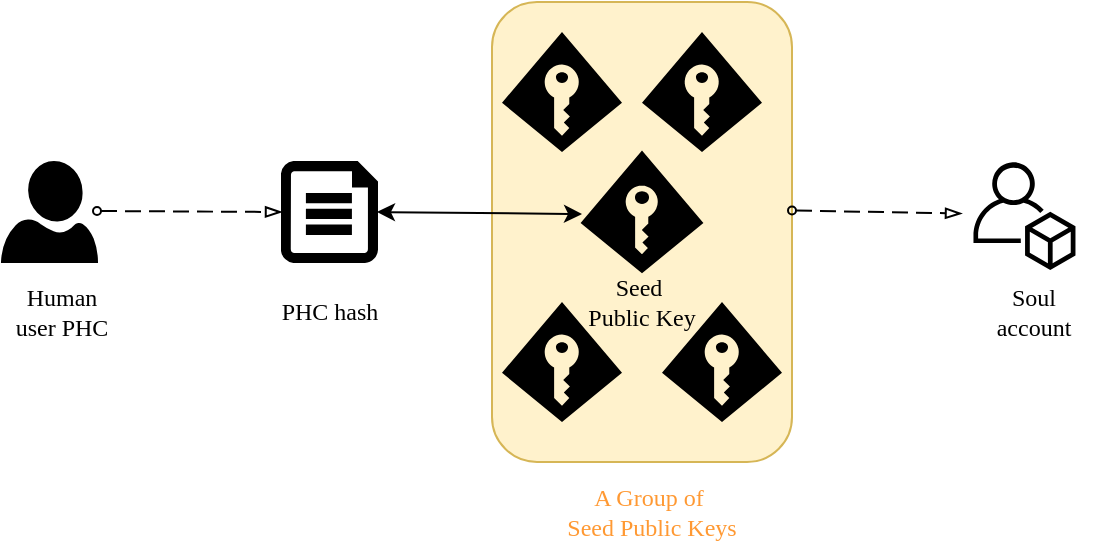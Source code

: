 <mxfile version="26.2.12">
  <diagram name="第 1 页" id="2Xvwrbs43sv64f9fI6_w">
    <mxGraphModel dx="118" dy="134" grid="1" gridSize="10" guides="1" tooltips="1" connect="1" arrows="0" fold="1" page="1" pageScale="1" pageWidth="827" pageHeight="1169" math="0" shadow="0">
      <root>
        <mxCell id="0" />
        <mxCell id="1" parent="0" />
        <mxCell id="E91nDIkUqWd71HTLm78g-30" value="" style="rounded=1;whiteSpace=wrap;html=1;fillColor=#fff2cc;strokeColor=#d6b656;" vertex="1" parent="1">
          <mxGeometry x="305" y="10" width="150" height="230" as="geometry" />
        </mxCell>
        <mxCell id="E91nDIkUqWd71HTLm78g-2" value="" style="verticalLabelPosition=bottom;html=1;verticalAlign=top;align=center;strokeColor=#000000;fillColor=#000000;shape=mxgraph.azure.user;fontColor=#000000;" vertex="1" parent="1">
          <mxGeometry x="60" y="90" width="47.5" height="50" as="geometry" />
        </mxCell>
        <mxCell id="E91nDIkUqWd71HTLm78g-3" value="&lt;font face=&quot;Times New Roman&quot;&gt;Human user PHC&lt;/font&gt;" style="text;strokeColor=none;align=center;fillColor=none;html=1;verticalAlign=middle;whiteSpace=wrap;rounded=0;" vertex="1" parent="1">
          <mxGeometry x="60" y="150" width="60" height="30" as="geometry" />
        </mxCell>
        <mxCell id="E91nDIkUqWd71HTLm78g-7" value="" style="endArrow=blockThin;html=1;labelPosition=left;verticalLabelPosition=middle;align=right;verticalAlign=middle;dashed=1;dashPattern=8 4;endFill=0;startArrow=oval;startFill=0;endSize=6;startSize=4;rounded=0;" edge="1" parent="1">
          <mxGeometry relative="1" as="geometry">
            <mxPoint x="107.5" y="114.5" as="sourcePoint" />
            <mxPoint x="200" y="115" as="targetPoint" />
          </mxGeometry>
        </mxCell>
        <mxCell id="E91nDIkUqWd71HTLm78g-10" value="&lt;font face=&quot;Times New Roman&quot;&gt;PHC hash&lt;/font&gt;" style="text;strokeColor=none;align=center;fillColor=none;html=1;verticalAlign=middle;whiteSpace=wrap;rounded=0;" vertex="1" parent="1">
          <mxGeometry x="193.75" y="150" width="60" height="30" as="geometry" />
        </mxCell>
        <mxCell id="E91nDIkUqWd71HTLm78g-13" value="" style="verticalLabelPosition=bottom;html=1;verticalAlign=top;align=center;strokeColor=#000000;fillColor=#000000;shape=mxgraph.azure.file;pointerEvents=1;fontColor=#000000;" vertex="1" parent="1">
          <mxGeometry x="200" y="90" width="47.5" height="50" as="geometry" />
        </mxCell>
        <mxCell id="E91nDIkUqWd71HTLm78g-17" value="" style="verticalLabelPosition=bottom;html=1;verticalAlign=top;align=center;strokeColor=#000000;fillColor=#000000;shape=mxgraph.azure.access_control;fontColor=#000000;" vertex="1" parent="1">
          <mxGeometry x="350" y="85" width="60" height="60" as="geometry" />
        </mxCell>
        <mxCell id="E91nDIkUqWd71HTLm78g-18" value="&lt;font face=&quot;Times New Roman&quot;&gt;Seed&amp;nbsp;&lt;/font&gt;&lt;div&gt;&lt;font face=&quot;Times New Roman&quot;&gt;Public Key&lt;/font&gt;&lt;/div&gt;" style="text;strokeColor=none;align=center;fillColor=none;html=1;verticalAlign=middle;whiteSpace=wrap;rounded=0;" vertex="1" parent="1">
          <mxGeometry x="350" y="145" width="60" height="30" as="geometry" />
        </mxCell>
        <mxCell id="E91nDIkUqWd71HTLm78g-19" value="" style="endArrow=classic;startArrow=classic;html=1;rounded=0;exitX=1;exitY=0.5;exitDx=0;exitDy=0;exitPerimeter=0;entryX=0;entryY=0.517;entryDx=0;entryDy=0;entryPerimeter=0;" edge="1" parent="1" source="E91nDIkUqWd71HTLm78g-13" target="E91nDIkUqWd71HTLm78g-17">
          <mxGeometry width="50" height="50" relative="1" as="geometry">
            <mxPoint x="270" y="170" as="sourcePoint" />
            <mxPoint x="330" y="116" as="targetPoint" />
          </mxGeometry>
        </mxCell>
        <mxCell id="E91nDIkUqWd71HTLm78g-20" value="" style="sketch=0;outlineConnect=0;fillColor=#000000;strokeColor=#000000;dashed=0;verticalLabelPosition=bottom;verticalAlign=top;align=center;html=1;fontSize=12;fontStyle=0;aspect=fixed;pointerEvents=1;shape=mxgraph.aws4.organizations_account;fontColor=#000000;" vertex="1" parent="1">
          <mxGeometry x="545.62" y="90" width="51.23" height="54" as="geometry" />
        </mxCell>
        <mxCell id="E91nDIkUqWd71HTLm78g-23" value="" style="verticalLabelPosition=bottom;html=1;verticalAlign=top;align=center;strokeColor=none;fillColor=#00BEF2;shape=mxgraph.azure.access_control;gradientColor=light-dark(#fd0de9, #ededed);" vertex="1" parent="1">
          <mxGeometry x="310" y="25" width="60" height="60" as="geometry" />
        </mxCell>
        <mxCell id="E91nDIkUqWd71HTLm78g-24" value="" style="verticalLabelPosition=bottom;html=1;verticalAlign=top;align=center;strokeColor=none;fillColor=#00BEF2;shape=mxgraph.azure.access_control;gradientColor=light-dark(#f0aa14, #ededed);" vertex="1" parent="1">
          <mxGeometry x="380" y="25" width="60" height="60" as="geometry" />
        </mxCell>
        <mxCell id="E91nDIkUqWd71HTLm78g-27" value="" style="verticalLabelPosition=bottom;html=1;verticalAlign=top;align=center;strokeColor=none;fillColor=light-dark(#3af514, #0089b6);shape=mxgraph.azure.access_control;gradientColor=light-dark(#00bef2, #ededed);" vertex="1" parent="1">
          <mxGeometry x="390" y="160" width="60" height="60" as="geometry" />
        </mxCell>
        <mxCell id="E91nDIkUqWd71HTLm78g-29" value="" style="verticalLabelPosition=bottom;html=1;verticalAlign=top;align=center;strokeColor=none;fillColor=light-dark(#f00054, #0089b6);shape=mxgraph.azure.access_control;gradientColor=light-dark(#00bef2, #ededed);" vertex="1" parent="1">
          <mxGeometry x="310" y="160" width="60" height="60" as="geometry" />
        </mxCell>
        <mxCell id="E91nDIkUqWd71HTLm78g-34" value="&lt;font style=&quot;color: rgb(255, 153, 51);&quot; face=&quot;Times New Roman&quot;&gt;A Group of&amp;nbsp;&lt;/font&gt;&lt;div&gt;&lt;font style=&quot;color: rgb(255, 153, 51);&quot; face=&quot;Times New Roman&quot;&gt;Seed Public Keys&lt;/font&gt;&lt;/div&gt;" style="text;strokeColor=none;align=center;fillColor=none;html=1;verticalAlign=middle;whiteSpace=wrap;rounded=0;" vertex="1" parent="1">
          <mxGeometry x="325" y="250" width="120" height="30" as="geometry" />
        </mxCell>
        <mxCell id="E91nDIkUqWd71HTLm78g-36" value="" style="endArrow=blockThin;html=1;labelPosition=left;verticalLabelPosition=middle;align=right;verticalAlign=middle;dashed=1;dashPattern=8 4;endFill=0;startArrow=oval;startFill=0;endSize=6;startSize=4;rounded=0;" edge="1" parent="1">
          <mxGeometry relative="1" as="geometry">
            <mxPoint x="455" y="114.25" as="sourcePoint" />
            <mxPoint x="540" y="115.75" as="targetPoint" />
          </mxGeometry>
        </mxCell>
        <mxCell id="E91nDIkUqWd71HTLm78g-37" value="&lt;font face=&quot;Times New Roman&quot;&gt;Soul account&lt;/font&gt;" style="text;strokeColor=none;align=center;fillColor=none;html=1;verticalAlign=middle;whiteSpace=wrap;rounded=0;" vertex="1" parent="1">
          <mxGeometry x="545.62" y="150" width="60" height="30" as="geometry" />
        </mxCell>
      </root>
    </mxGraphModel>
  </diagram>
</mxfile>
